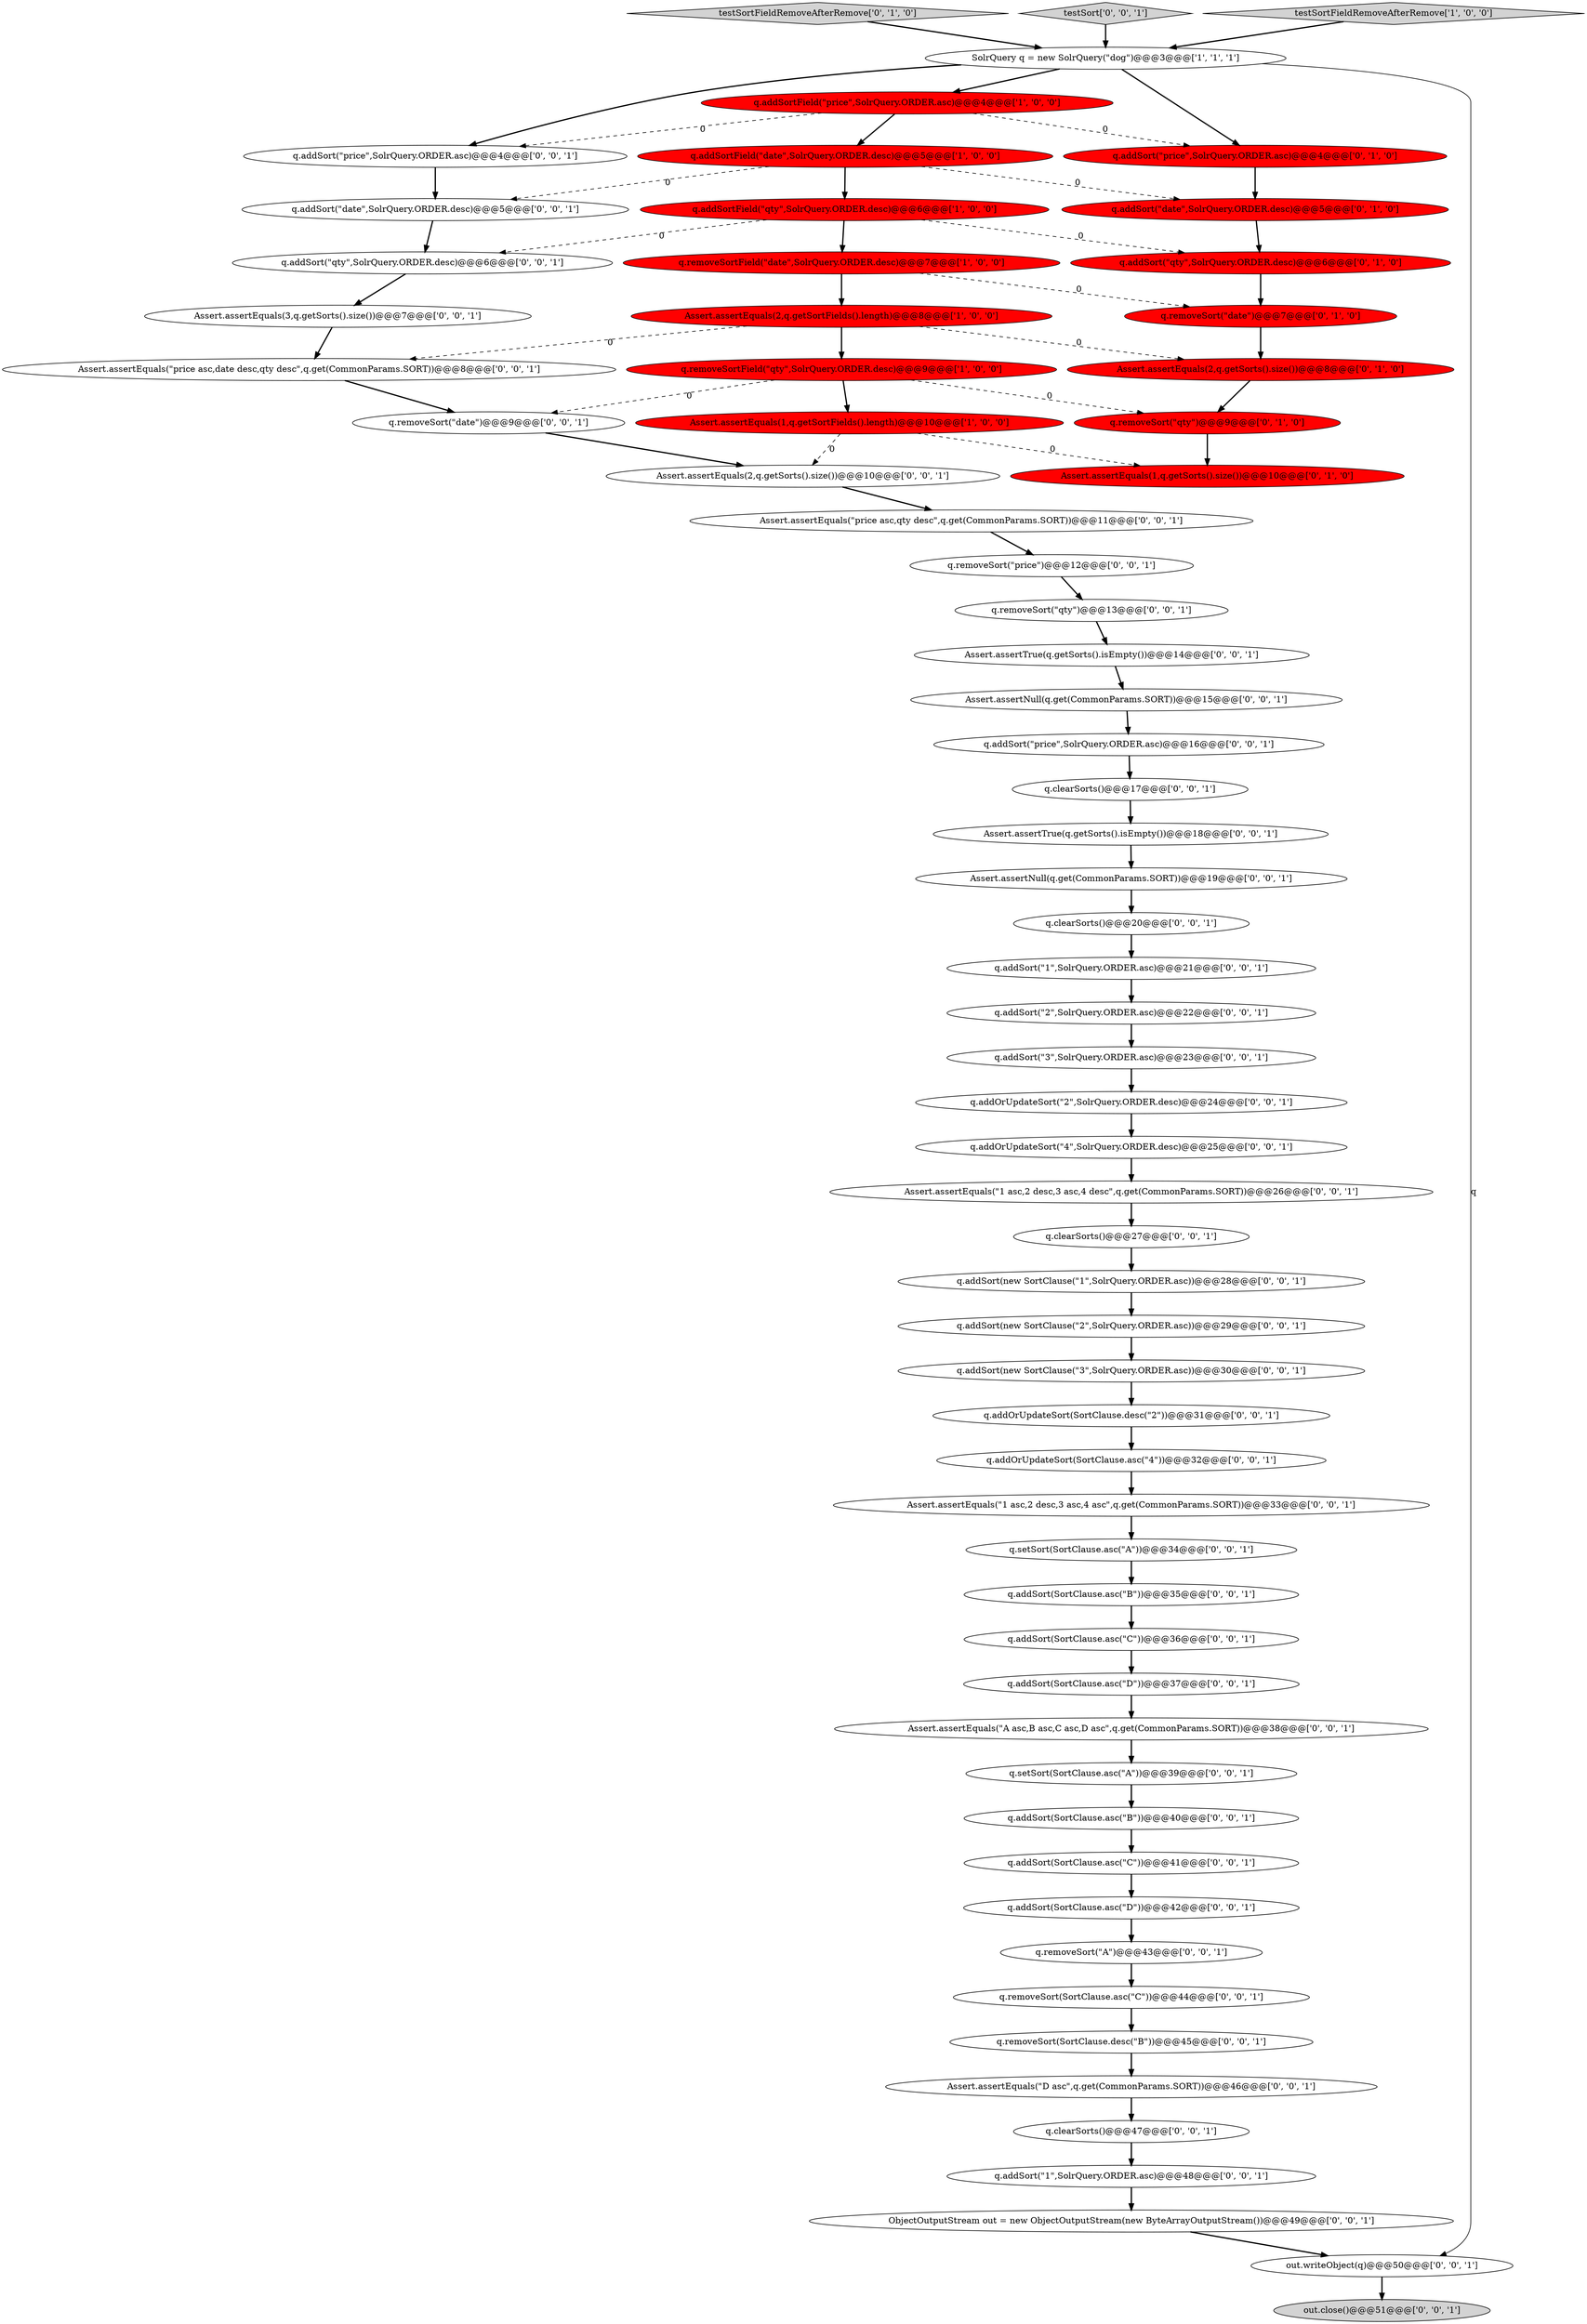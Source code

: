 digraph {
43 [style = filled, label = "q.removeSort(SortClause.asc(\"C\"))@@@44@@@['0', '0', '1']", fillcolor = white, shape = ellipse image = "AAA0AAABBB3BBB"];
41 [style = filled, label = "q.removeSort(\"qty\")@@@13@@@['0', '0', '1']", fillcolor = white, shape = ellipse image = "AAA0AAABBB3BBB"];
46 [style = filled, label = "q.addSort(\"1\",SolrQuery.ORDER.asc)@@@21@@@['0', '0', '1']", fillcolor = white, shape = ellipse image = "AAA0AAABBB3BBB"];
56 [style = filled, label = "q.clearSorts()@@@20@@@['0', '0', '1']", fillcolor = white, shape = ellipse image = "AAA0AAABBB3BBB"];
34 [style = filled, label = "q.addSort(SortClause.asc(\"C\"))@@@41@@@['0', '0', '1']", fillcolor = white, shape = ellipse image = "AAA0AAABBB3BBB"];
15 [style = filled, label = "q.addSort(\"price\",SolrQuery.ORDER.asc)@@@4@@@['0', '1', '0']", fillcolor = red, shape = ellipse image = "AAA1AAABBB2BBB"];
17 [style = filled, label = "q.setSort(SortClause.asc(\"A\"))@@@39@@@['0', '0', '1']", fillcolor = white, shape = ellipse image = "AAA0AAABBB3BBB"];
61 [style = filled, label = "q.addSort(SortClause.asc(\"B\"))@@@40@@@['0', '0', '1']", fillcolor = white, shape = ellipse image = "AAA0AAABBB3BBB"];
28 [style = filled, label = "Assert.assertTrue(q.getSorts().isEmpty())@@@18@@@['0', '0', '1']", fillcolor = white, shape = ellipse image = "AAA0AAABBB3BBB"];
8 [style = filled, label = "Assert.assertEquals(1,q.getSortFields().length)@@@10@@@['1', '0', '0']", fillcolor = red, shape = ellipse image = "AAA1AAABBB1BBB"];
18 [style = filled, label = "q.clearSorts()@@@17@@@['0', '0', '1']", fillcolor = white, shape = ellipse image = "AAA0AAABBB3BBB"];
44 [style = filled, label = "q.removeSort(\"A\")@@@43@@@['0', '0', '1']", fillcolor = white, shape = ellipse image = "AAA0AAABBB3BBB"];
64 [style = filled, label = "q.addSort(new SortClause(\"1\",SolrQuery.ORDER.asc))@@@28@@@['0', '0', '1']", fillcolor = white, shape = ellipse image = "AAA0AAABBB3BBB"];
3 [style = filled, label = "Assert.assertEquals(2,q.getSortFields().length)@@@8@@@['1', '0', '0']", fillcolor = red, shape = ellipse image = "AAA1AAABBB1BBB"];
51 [style = filled, label = "q.removeSort(\"price\")@@@12@@@['0', '0', '1']", fillcolor = white, shape = ellipse image = "AAA0AAABBB3BBB"];
29 [style = filled, label = "q.clearSorts()@@@47@@@['0', '0', '1']", fillcolor = white, shape = ellipse image = "AAA0AAABBB3BBB"];
50 [style = filled, label = "Assert.assertEquals(\"D asc\",q.get(CommonParams.SORT))@@@46@@@['0', '0', '1']", fillcolor = white, shape = ellipse image = "AAA0AAABBB3BBB"];
6 [style = filled, label = "q.removeSortField(\"date\",SolrQuery.ORDER.desc)@@@7@@@['1', '0', '0']", fillcolor = red, shape = ellipse image = "AAA1AAABBB1BBB"];
10 [style = filled, label = "testSortFieldRemoveAfterRemove['0', '1', '0']", fillcolor = lightgray, shape = diamond image = "AAA0AAABBB2BBB"];
54 [style = filled, label = "q.addSort(\"price\",SolrQuery.ORDER.asc)@@@16@@@['0', '0', '1']", fillcolor = white, shape = ellipse image = "AAA0AAABBB3BBB"];
65 [style = filled, label = "q.removeSort(SortClause.desc(\"B\"))@@@45@@@['0', '0', '1']", fillcolor = white, shape = ellipse image = "AAA0AAABBB3BBB"];
53 [style = filled, label = "q.addOrUpdateSort(SortClause.desc(\"2\"))@@@31@@@['0', '0', '1']", fillcolor = white, shape = ellipse image = "AAA0AAABBB3BBB"];
21 [style = filled, label = "Assert.assertNull(q.get(CommonParams.SORT))@@@15@@@['0', '0', '1']", fillcolor = white, shape = ellipse image = "AAA0AAABBB3BBB"];
22 [style = filled, label = "Assert.assertEquals(\"1 asc,2 desc,3 asc,4 asc\",q.get(CommonParams.SORT))@@@33@@@['0', '0', '1']", fillcolor = white, shape = ellipse image = "AAA0AAABBB3BBB"];
9 [style = filled, label = "q.removeSort(\"date\")@@@7@@@['0', '1', '0']", fillcolor = red, shape = ellipse image = "AAA1AAABBB2BBB"];
26 [style = filled, label = "Assert.assertTrue(q.getSorts().isEmpty())@@@14@@@['0', '0', '1']", fillcolor = white, shape = ellipse image = "AAA0AAABBB3BBB"];
33 [style = filled, label = "Assert.assertEquals(\"price asc,date desc,qty desc\",q.get(CommonParams.SORT))@@@8@@@['0', '0', '1']", fillcolor = white, shape = ellipse image = "AAA0AAABBB3BBB"];
60 [style = filled, label = "Assert.assertNull(q.get(CommonParams.SORT))@@@19@@@['0', '0', '1']", fillcolor = white, shape = ellipse image = "AAA0AAABBB3BBB"];
27 [style = filled, label = "Assert.assertEquals(3,q.getSorts().size())@@@7@@@['0', '0', '1']", fillcolor = white, shape = ellipse image = "AAA0AAABBB3BBB"];
36 [style = filled, label = "q.addSort(SortClause.asc(\"B\"))@@@35@@@['0', '0', '1']", fillcolor = white, shape = ellipse image = "AAA0AAABBB3BBB"];
11 [style = filled, label = "q.addSort(\"qty\",SolrQuery.ORDER.desc)@@@6@@@['0', '1', '0']", fillcolor = red, shape = ellipse image = "AAA1AAABBB2BBB"];
1 [style = filled, label = "q.addSortField(\"date\",SolrQuery.ORDER.desc)@@@5@@@['1', '0', '0']", fillcolor = red, shape = ellipse image = "AAA1AAABBB1BBB"];
47 [style = filled, label = "testSort['0', '0', '1']", fillcolor = lightgray, shape = diamond image = "AAA0AAABBB3BBB"];
57 [style = filled, label = "q.addSort(new SortClause(\"3\",SolrQuery.ORDER.asc))@@@30@@@['0', '0', '1']", fillcolor = white, shape = ellipse image = "AAA0AAABBB3BBB"];
45 [style = filled, label = "Assert.assertEquals(\"A asc,B asc,C asc,D asc\",q.get(CommonParams.SORT))@@@38@@@['0', '0', '1']", fillcolor = white, shape = ellipse image = "AAA0AAABBB3BBB"];
0 [style = filled, label = "testSortFieldRemoveAfterRemove['1', '0', '0']", fillcolor = lightgray, shape = diamond image = "AAA0AAABBB1BBB"];
13 [style = filled, label = "Assert.assertEquals(1,q.getSorts().size())@@@10@@@['0', '1', '0']", fillcolor = red, shape = ellipse image = "AAA1AAABBB2BBB"];
19 [style = filled, label = "Assert.assertEquals(\"price asc,qty desc\",q.get(CommonParams.SORT))@@@11@@@['0', '0', '1']", fillcolor = white, shape = ellipse image = "AAA0AAABBB3BBB"];
30 [style = filled, label = "q.addSort(\"price\",SolrQuery.ORDER.asc)@@@4@@@['0', '0', '1']", fillcolor = white, shape = ellipse image = "AAA0AAABBB3BBB"];
32 [style = filled, label = "q.addSort(new SortClause(\"2\",SolrQuery.ORDER.asc))@@@29@@@['0', '0', '1']", fillcolor = white, shape = ellipse image = "AAA0AAABBB3BBB"];
38 [style = filled, label = "q.addSort(\"date\",SolrQuery.ORDER.desc)@@@5@@@['0', '0', '1']", fillcolor = white, shape = ellipse image = "AAA0AAABBB3BBB"];
39 [style = filled, label = "q.addOrUpdateSort(SortClause.asc(\"4\"))@@@32@@@['0', '0', '1']", fillcolor = white, shape = ellipse image = "AAA0AAABBB3BBB"];
14 [style = filled, label = "q.removeSort(\"qty\")@@@9@@@['0', '1', '0']", fillcolor = red, shape = ellipse image = "AAA1AAABBB2BBB"];
5 [style = filled, label = "SolrQuery q = new SolrQuery(\"dog\")@@@3@@@['1', '1', '1']", fillcolor = white, shape = ellipse image = "AAA0AAABBB1BBB"];
42 [style = filled, label = "q.addSort(\"1\",SolrQuery.ORDER.asc)@@@48@@@['0', '0', '1']", fillcolor = white, shape = ellipse image = "AAA0AAABBB3BBB"];
59 [style = filled, label = "q.setSort(SortClause.asc(\"A\"))@@@34@@@['0', '0', '1']", fillcolor = white, shape = ellipse image = "AAA0AAABBB3BBB"];
24 [style = filled, label = "Assert.assertEquals(\"1 asc,2 desc,3 asc,4 desc\",q.get(CommonParams.SORT))@@@26@@@['0', '0', '1']", fillcolor = white, shape = ellipse image = "AAA0AAABBB3BBB"];
7 [style = filled, label = "q.removeSortField(\"qty\",SolrQuery.ORDER.desc)@@@9@@@['1', '0', '0']", fillcolor = red, shape = ellipse image = "AAA1AAABBB1BBB"];
23 [style = filled, label = "q.addSort(SortClause.asc(\"D\"))@@@42@@@['0', '0', '1']", fillcolor = white, shape = ellipse image = "AAA0AAABBB3BBB"];
20 [style = filled, label = "q.addSort(SortClause.asc(\"C\"))@@@36@@@['0', '0', '1']", fillcolor = white, shape = ellipse image = "AAA0AAABBB3BBB"];
16 [style = filled, label = "q.addSort(\"date\",SolrQuery.ORDER.desc)@@@5@@@['0', '1', '0']", fillcolor = red, shape = ellipse image = "AAA1AAABBB2BBB"];
25 [style = filled, label = "q.addOrUpdateSort(\"2\",SolrQuery.ORDER.desc)@@@24@@@['0', '0', '1']", fillcolor = white, shape = ellipse image = "AAA0AAABBB3BBB"];
63 [style = filled, label = "q.addSort(\"2\",SolrQuery.ORDER.asc)@@@22@@@['0', '0', '1']", fillcolor = white, shape = ellipse image = "AAA0AAABBB3BBB"];
31 [style = filled, label = "q.removeSort(\"date\")@@@9@@@['0', '0', '1']", fillcolor = white, shape = ellipse image = "AAA0AAABBB3BBB"];
4 [style = filled, label = "q.addSortField(\"price\",SolrQuery.ORDER.asc)@@@4@@@['1', '0', '0']", fillcolor = red, shape = ellipse image = "AAA1AAABBB1BBB"];
35 [style = filled, label = "ObjectOutputStream out = new ObjectOutputStream(new ByteArrayOutputStream())@@@49@@@['0', '0', '1']", fillcolor = white, shape = ellipse image = "AAA0AAABBB3BBB"];
58 [style = filled, label = "q.addOrUpdateSort(\"4\",SolrQuery.ORDER.desc)@@@25@@@['0', '0', '1']", fillcolor = white, shape = ellipse image = "AAA0AAABBB3BBB"];
12 [style = filled, label = "Assert.assertEquals(2,q.getSorts().size())@@@8@@@['0', '1', '0']", fillcolor = red, shape = ellipse image = "AAA1AAABBB2BBB"];
48 [style = filled, label = "q.addSort(SortClause.asc(\"D\"))@@@37@@@['0', '0', '1']", fillcolor = white, shape = ellipse image = "AAA0AAABBB3BBB"];
40 [style = filled, label = "q.addSort(\"3\",SolrQuery.ORDER.asc)@@@23@@@['0', '0', '1']", fillcolor = white, shape = ellipse image = "AAA0AAABBB3BBB"];
37 [style = filled, label = "out.close()@@@51@@@['0', '0', '1']", fillcolor = lightgray, shape = ellipse image = "AAA0AAABBB3BBB"];
62 [style = filled, label = "Assert.assertEquals(2,q.getSorts().size())@@@10@@@['0', '0', '1']", fillcolor = white, shape = ellipse image = "AAA0AAABBB3BBB"];
2 [style = filled, label = "q.addSortField(\"qty\",SolrQuery.ORDER.desc)@@@6@@@['1', '0', '0']", fillcolor = red, shape = ellipse image = "AAA1AAABBB1BBB"];
49 [style = filled, label = "q.addSort(\"qty\",SolrQuery.ORDER.desc)@@@6@@@['0', '0', '1']", fillcolor = white, shape = ellipse image = "AAA0AAABBB3BBB"];
52 [style = filled, label = "q.clearSorts()@@@27@@@['0', '0', '1']", fillcolor = white, shape = ellipse image = "AAA0AAABBB3BBB"];
55 [style = filled, label = "out.writeObject(q)@@@50@@@['0', '0', '1']", fillcolor = white, shape = ellipse image = "AAA0AAABBB3BBB"];
6->3 [style = bold, label=""];
50->29 [style = bold, label=""];
30->38 [style = bold, label=""];
17->61 [style = bold, label=""];
52->64 [style = bold, label=""];
16->11 [style = bold, label=""];
5->55 [style = solid, label="q"];
7->31 [style = dashed, label="0"];
35->55 [style = bold, label=""];
3->33 [style = dashed, label="0"];
2->6 [style = bold, label=""];
7->14 [style = dashed, label="0"];
58->24 [style = bold, label=""];
6->9 [style = dashed, label="0"];
21->54 [style = bold, label=""];
40->25 [style = bold, label=""];
4->30 [style = dashed, label="0"];
5->15 [style = bold, label=""];
56->46 [style = bold, label=""];
62->19 [style = bold, label=""];
8->62 [style = dashed, label="0"];
32->57 [style = bold, label=""];
49->27 [style = bold, label=""];
7->8 [style = bold, label=""];
15->16 [style = bold, label=""];
11->9 [style = bold, label=""];
18->28 [style = bold, label=""];
53->39 [style = bold, label=""];
36->20 [style = bold, label=""];
44->43 [style = bold, label=""];
8->13 [style = dashed, label="0"];
26->21 [style = bold, label=""];
39->22 [style = bold, label=""];
42->35 [style = bold, label=""];
46->63 [style = bold, label=""];
61->34 [style = bold, label=""];
22->59 [style = bold, label=""];
48->45 [style = bold, label=""];
54->18 [style = bold, label=""];
65->50 [style = bold, label=""];
10->5 [style = bold, label=""];
3->12 [style = dashed, label="0"];
38->49 [style = bold, label=""];
3->7 [style = bold, label=""];
63->40 [style = bold, label=""];
28->60 [style = bold, label=""];
1->16 [style = dashed, label="0"];
4->15 [style = dashed, label="0"];
20->48 [style = bold, label=""];
29->42 [style = bold, label=""];
5->4 [style = bold, label=""];
25->58 [style = bold, label=""];
43->65 [style = bold, label=""];
12->14 [style = bold, label=""];
47->5 [style = bold, label=""];
2->49 [style = dashed, label="0"];
33->31 [style = bold, label=""];
59->36 [style = bold, label=""];
2->11 [style = dashed, label="0"];
24->52 [style = bold, label=""];
1->38 [style = dashed, label="0"];
34->23 [style = bold, label=""];
1->2 [style = bold, label=""];
4->1 [style = bold, label=""];
9->12 [style = bold, label=""];
5->30 [style = bold, label=""];
14->13 [style = bold, label=""];
27->33 [style = bold, label=""];
41->26 [style = bold, label=""];
19->51 [style = bold, label=""];
45->17 [style = bold, label=""];
31->62 [style = bold, label=""];
64->32 [style = bold, label=""];
51->41 [style = bold, label=""];
57->53 [style = bold, label=""];
55->37 [style = bold, label=""];
0->5 [style = bold, label=""];
23->44 [style = bold, label=""];
60->56 [style = bold, label=""];
}
